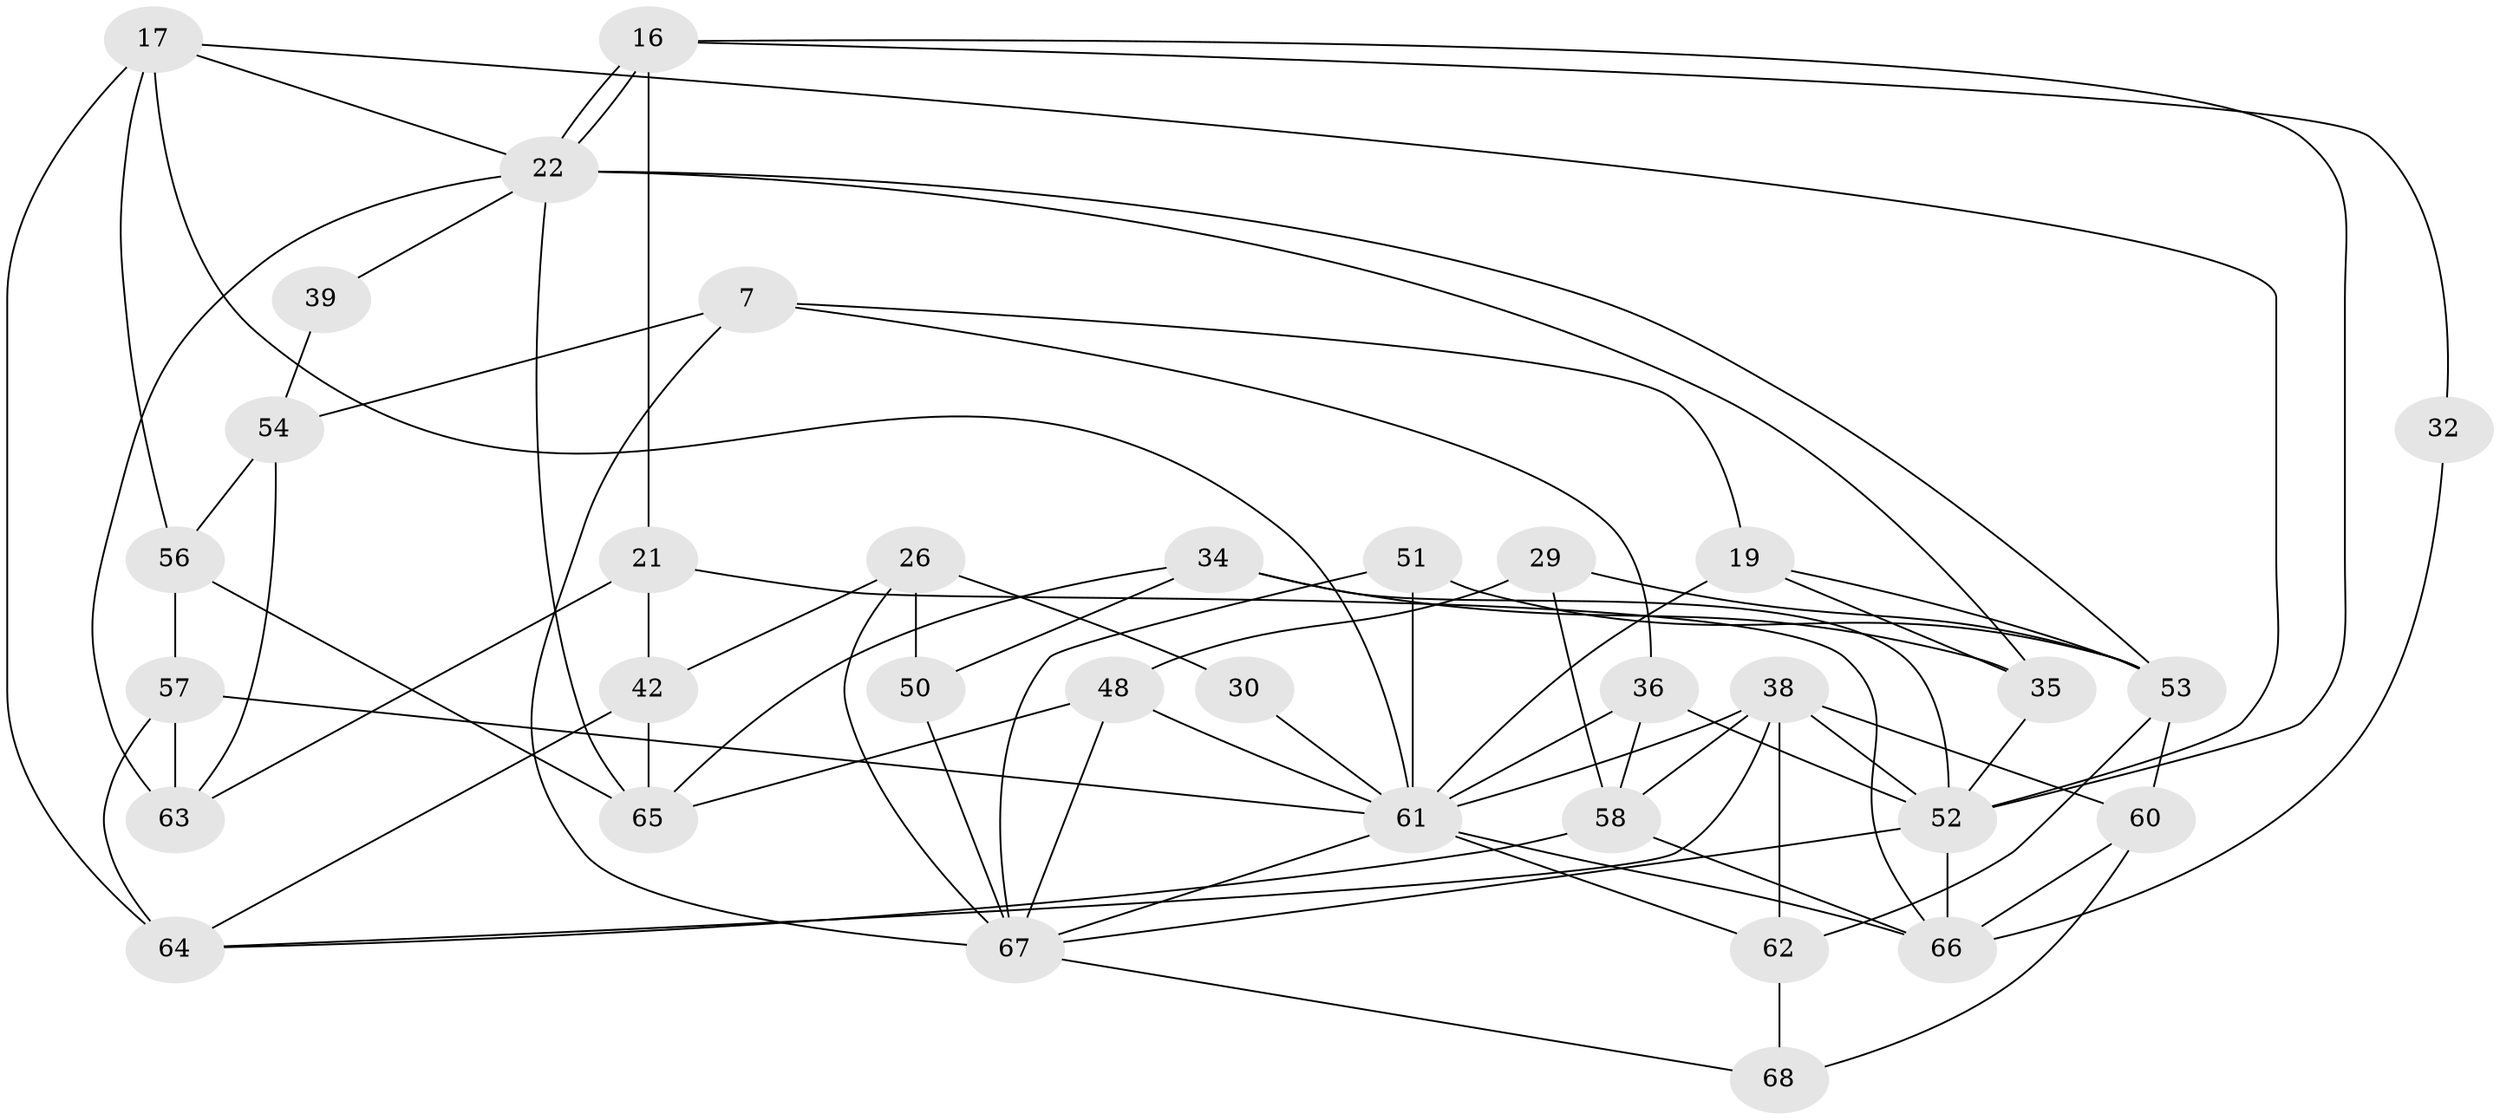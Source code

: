 // original degree distribution, {7: 0.014705882352941176, 4: 0.23529411764705882, 6: 0.1323529411764706, 3: 0.2647058823529412, 2: 0.1323529411764706, 5: 0.22058823529411764}
// Generated by graph-tools (version 1.1) at 2025/51/03/09/25 04:51:29]
// undirected, 34 vertices, 78 edges
graph export_dot {
graph [start="1"]
  node [color=gray90,style=filled];
  7 [super="+4"];
  16;
  17 [super="+15+12"];
  19;
  21;
  22 [super="+10"];
  26 [super="+14"];
  29;
  30;
  32;
  34 [super="+24"];
  35;
  36 [super="+33+20"];
  38 [super="+9+11"];
  39;
  42;
  48 [super="+3+47"];
  50;
  51 [super="+23"];
  52 [super="+40+43"];
  53 [super="+31"];
  54;
  56;
  57 [super="+44"];
  58;
  60 [super="+41"];
  61 [super="+55+49"];
  62 [super="+46"];
  63 [super="+28"];
  64;
  65;
  66 [super="+27"];
  67 [super="+59+1"];
  68 [super="+45"];
  7 -- 19 [weight=2];
  7 -- 36;
  7 -- 54;
  7 -- 67 [weight=3];
  16 -- 22;
  16 -- 22;
  16 -- 21;
  16 -- 32;
  16 -- 52;
  17 -- 64;
  17 -- 22;
  17 -- 56;
  17 -- 52;
  17 -- 61;
  19 -- 35;
  19 -- 53;
  19 -- 61;
  21 -- 42;
  21 -- 66;
  21 -- 63;
  22 -- 35;
  22 -- 39;
  22 -- 65;
  22 -- 53 [weight=2];
  22 -- 63;
  26 -- 50 [weight=2];
  26 -- 30;
  26 -- 42;
  26 -- 67;
  29 -- 53;
  29 -- 48;
  29 -- 58;
  30 -- 61;
  32 -- 66;
  34 -- 52;
  34 -- 35 [weight=2];
  34 -- 65;
  34 -- 50;
  35 -- 52;
  36 -- 61;
  36 -- 58;
  36 -- 52 [weight=2];
  38 -- 52 [weight=2];
  38 -- 58;
  38 -- 60 [weight=2];
  38 -- 64;
  38 -- 61;
  38 -- 62 [weight=2];
  39 -- 54;
  42 -- 64;
  42 -- 65;
  48 -- 65;
  48 -- 67;
  48 -- 61 [weight=2];
  50 -- 67;
  51 -- 53;
  51 -- 67 [weight=2];
  51 -- 61 [weight=2];
  52 -- 66 [weight=2];
  52 -- 67 [weight=2];
  53 -- 62;
  53 -- 60;
  54 -- 56;
  54 -- 63;
  56 -- 65;
  56 -- 57;
  57 -- 63;
  57 -- 64 [weight=2];
  57 -- 61;
  58 -- 64;
  58 -- 66 [weight=2];
  60 -- 66 [weight=3];
  60 -- 68;
  61 -- 62 [weight=2];
  61 -- 66;
  61 -- 67;
  62 -- 68;
  67 -- 68;
}

